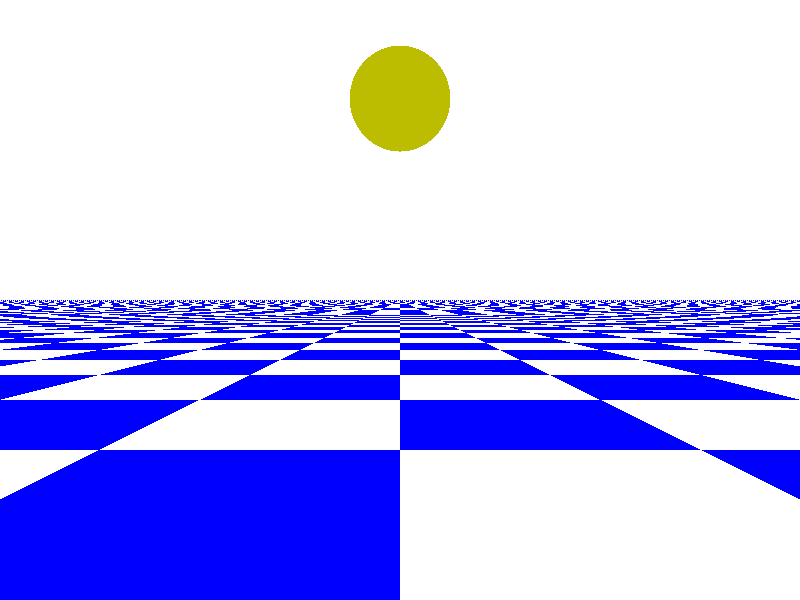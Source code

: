 // 6_animation4.pov

#include "colors.inc"        
#include "shapes.inc"    
#include "stones.inc"    
#include "glass.inc"
#include "textures.inc"  
                        
                        
#macro  Bounce( X )
 #if(X<1/2) (sin(pi*( X + 1/2)))
 #else      (sin(pi*(1-X + 1/2)))
 #end
#end 
#declare Time = clock +0.00  ;
                        
                        
background{color White}
  
camera {
  location <0, 0, -6>
  look_at <0, 0, 0>
}

light_source {
  <5,5,-10>
  color White
}
 
plane { <0, 1, 0>, -0.5
    pigment {
      checker color White, color Blue
    }
} 

sphere{ <0,0,0>,0.5
  texture{
    pigment{ color rgb<0.5,0.5,0.0>}
    finish{ phong 1 }
    }
  translate
  <0.0, Bounce(Time)*(2.0),0.0>
}